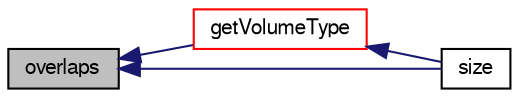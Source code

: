 digraph "overlaps"
{
  bgcolor="transparent";
  edge [fontname="FreeSans",fontsize="10",labelfontname="FreeSans",labelfontsize="10"];
  node [fontname="FreeSans",fontsize="10",shape=record];
  rankdir="LR";
  Node106 [label="overlaps",height=0.2,width=0.4,color="black", fillcolor="grey75", style="filled", fontcolor="black"];
  Node106 -> Node107 [dir="back",color="midnightblue",fontsize="10",style="solid",fontname="FreeSans"];
  Node107 [label="getVolumeType",height=0.2,width=0.4,color="red",URL="$a25030.html#ae4e5c7ae1e92278b1bd77034030b4f0f",tooltip="Get type (inside,outside,mixed,unknown) of point w.r.t. surface. "];
  Node107 -> Node109 [dir="back",color="midnightblue",fontsize="10",style="solid",fontname="FreeSans"];
  Node109 [label="size",height=0.2,width=0.4,color="black",URL="$a25030.html#a9facbf0a118d395c89884e45a5ca4e4b"];
  Node106 -> Node109 [dir="back",color="midnightblue",fontsize="10",style="solid",fontname="FreeSans"];
}
